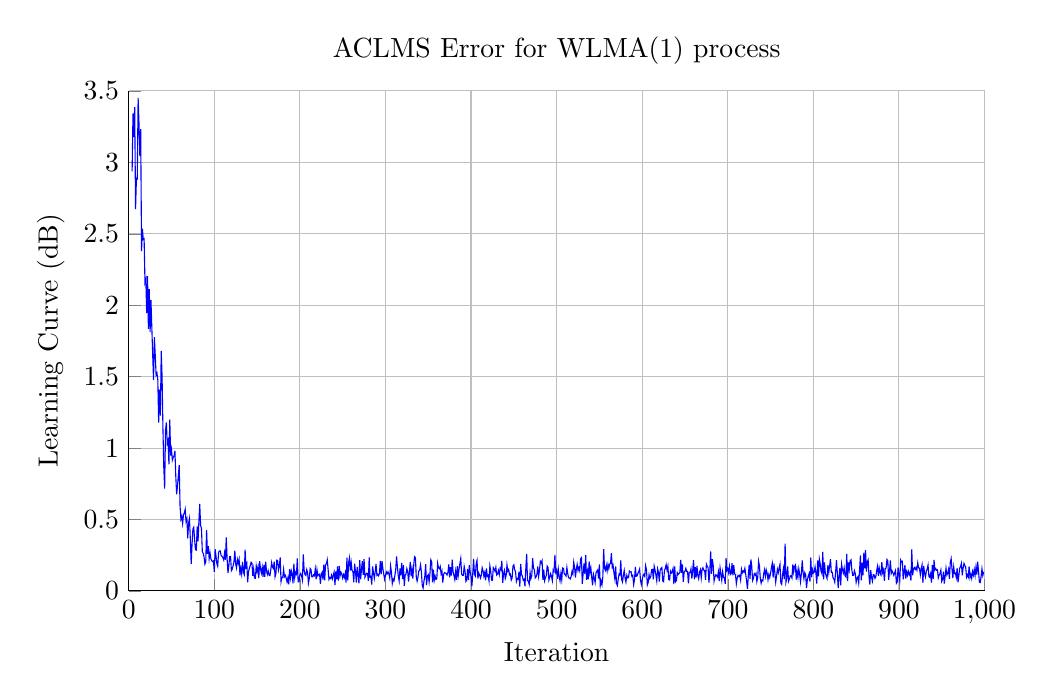 % This file was created by matlab2tikz v0.4.7 (commit 44134c85eb3358c0baa3170d61c6d0937d5641a2) running on MATLAB 8.3.
% Copyright (c) 2008--2014, Nico Schlömer <nico.schloemer@gmail.com>
% All rights reserved.
% Minimal pgfplots version: 1.3
% 
% The latest updates can be retrieved from
%   http://www.mathworks.com/matlabcentral/fileexchange/22022-matlab2tikz
% where you can also make suggestions and rate matlab2tikz.
% 
\begin{tikzpicture}

\begin{axis}[%
width=4.279in,
height=2.5in,
unbounded coords=jump,
scale only axis,
xmin=0,
xmax=1000,
xlabel={Iteration},
xmajorgrids,
ymin=0,
ymax=3.5,
ylabel={Learning Curve (dB)},
ymajorgrids,
title={ACLMS Error for WLMA(1) process},
axis x line*=bottom,
axis y line*=left
]
\addplot [color=blue,solid,forget plot]
  table[row sep=crcr]{1	inf\\
2	inf\\
3	inf\\
4	2.937\\
5	3.342\\
6	3.177\\
7	3.386\\
8	2.673\\
9	2.887\\
10	2.884\\
11	3.451\\
12	3.278\\
13	3.044\\
14	3.233\\
15	2.379\\
16	2.536\\
17	2.46\\
18	2.465\\
19	2.16\\
20	2.182\\
21	1.944\\
22	2.203\\
23	1.835\\
24	2.112\\
25	1.812\\
26	2.035\\
27	1.847\\
28	1.657\\
29	1.477\\
30	1.776\\
31	1.651\\
32	1.511\\
33	1.525\\
34	1.476\\
35	1.178\\
36	1.409\\
37	1.228\\
38	1.681\\
39	1.498\\
40	1.134\\
41	0.863\\
42	0.717\\
43	1.124\\
44	1.18\\
45	1.033\\
46	1.053\\
47	0.886\\
48	1.2\\
49	0.947\\
50	0.991\\
51	0.916\\
52	0.935\\
53	0.944\\
54	0.981\\
55	0.804\\
56	0.677\\
57	0.735\\
58	0.807\\
59	0.881\\
60	0.593\\
61	0.502\\
62	0.523\\
63	0.472\\
64	0.532\\
65	0.546\\
66	0.572\\
67	0.485\\
68	0.504\\
69	0.369\\
70	0.476\\
71	0.507\\
72	0.364\\
73	0.188\\
74	0.325\\
75	0.433\\
76	0.445\\
77	0.359\\
78	0.289\\
79	0.286\\
80	0.452\\
81	0.348\\
82	0.484\\
83	0.609\\
84	0.457\\
85	0.44\\
86	0.276\\
87	0.263\\
88	0.239\\
89	0.188\\
90	0.203\\
91	0.426\\
92	0.26\\
93	0.313\\
94	0.224\\
95	0.266\\
96	0.225\\
97	0.212\\
98	0.205\\
99	0.21\\
100	0.133\\
101	0.292\\
102	0.246\\
103	0.19\\
104	0.172\\
105	0.269\\
106	0.28\\
107	0.28\\
108	0.247\\
109	0.243\\
110	0.234\\
111	0.217\\
112	0.266\\
113	0.218\\
114	0.375\\
115	0.223\\
116	0.126\\
117	0.177\\
118	0.24\\
119	0.241\\
120	0.142\\
121	0.153\\
122	0.177\\
123	0.203\\
124	0.282\\
125	0.188\\
126	0.161\\
127	0.22\\
128	0.194\\
129	0.222\\
130	0.11\\
131	0.157\\
132	0.117\\
133	0.203\\
134	0.133\\
135	0.115\\
136	0.289\\
137	0.168\\
138	0.19\\
139	0.061\\
140	0.136\\
141	0.157\\
142	0.178\\
143	0.201\\
144	0.195\\
145	0.105\\
146	0.154\\
147	0.091\\
148	0.088\\
149	0.175\\
150	0.137\\
151	0.167\\
152	0.09\\
153	0.208\\
154	0.155\\
155	0.125\\
156	0.165\\
157	0.098\\
158	0.183\\
159	0.099\\
160	0.205\\
161	0.14\\
162	0.115\\
163	0.14\\
164	0.11\\
165	0.107\\
166	0.149\\
167	0.198\\
168	0.168\\
169	0.157\\
170	0.205\\
171	0.099\\
172	0.12\\
173	0.215\\
174	0.213\\
175	0.146\\
176	0.172\\
177	0.235\\
178	0.065\\
179	0.096\\
180	0.094\\
181	0.152\\
182	0.099\\
183	0.109\\
184	0.09\\
185	0.063\\
186	0.091\\
187	0.047\\
188	0.153\\
189	0.092\\
190	0.141\\
191	0.115\\
192	0.054\\
193	0.191\\
194	0.093\\
195	0.131\\
196	0.119\\
197	0.227\\
198	0.064\\
199	0.064\\
200	0.112\\
201	0.123\\
202	0.105\\
203	0.076\\
204	0.255\\
205	0.146\\
206	0.114\\
207	0.108\\
208	0.149\\
209	0.13\\
210	0.054\\
211	0.087\\
212	0.157\\
213	0.149\\
214	0.098\\
215	0.098\\
216	0.113\\
217	0.107\\
218	0.154\\
219	0.082\\
220	0.149\\
221	0.106\\
222	0.116\\
223	0.118\\
224	0.05\\
225	0.117\\
226	0.13\\
227	0.079\\
228	0.184\\
229	0.075\\
230	0.183\\
231	0.191\\
232	0.218\\
233	0.15\\
234	0.08\\
235	0.093\\
236	0.087\\
237	0.11\\
238	0.085\\
239	0.111\\
240	0.132\\
241	0.041\\
242	0.137\\
243	0.081\\
244	0.171\\
245	0.073\\
246	0.175\\
247	0.106\\
248	0.13\\
249	0.118\\
250	0.09\\
251	0.114\\
252	0.094\\
253	0.124\\
254	0.059\\
255	0.233\\
256	0.074\\
257	0.199\\
258	0.232\\
259	0.143\\
260	0.198\\
261	0.143\\
262	0.135\\
263	0.061\\
264	0.191\\
265	0.135\\
266	0.059\\
267	0.168\\
268	0.117\\
269	0.053\\
270	0.216\\
271	0.081\\
272	0.152\\
273	0.209\\
274	0.113\\
275	0.223\\
276	0.096\\
277	0.11\\
278	0.124\\
279	0.123\\
280	0.07\\
281	0.234\\
282	0.095\\
283	0.1\\
284	0.045\\
285	0.172\\
286	0.125\\
287	0.088\\
288	0.134\\
289	0.189\\
290	0.109\\
291	0.116\\
292	0.106\\
293	0.124\\
294	0.211\\
295	0.117\\
296	0.208\\
297	0.155\\
298	0.119\\
299	0.081\\
300	0.107\\
301	0.133\\
302	0.119\\
303	0.134\\
304	0.12\\
305	0.091\\
306	0.175\\
307	0.13\\
308	0.052\\
309	0.083\\
310	0.072\\
311	0.107\\
312	0.15\\
313	0.241\\
314	0.164\\
315	0.106\\
316	0.07\\
317	0.158\\
318	0.109\\
319	0.197\\
320	0.085\\
321	0.18\\
322	0.035\\
323	0.11\\
324	0.118\\
325	0.156\\
326	0.134\\
327	0.066\\
328	0.134\\
329	0.203\\
330	0.103\\
331	0.153\\
332	0.086\\
333	0.178\\
334	0.24\\
335	0.233\\
336	0.099\\
337	0.069\\
338	0.098\\
339	0.141\\
340	0.148\\
341	0.182\\
342	0.131\\
343	0.041\\
344	0.02\\
345	0.068\\
346	0.105\\
347	0.188\\
348	0.041\\
349	0.104\\
350	0.114\\
351	0.063\\
352	0.122\\
353	0.218\\
354	0.205\\
355	0.06\\
356	0.149\\
357	0.074\\
358	0.104\\
359	0.081\\
360	0.085\\
361	0.194\\
362	0.162\\
363	0.155\\
364	0.171\\
365	0.121\\
366	0.14\\
367	0.058\\
368	0.116\\
369	0.128\\
370	0.126\\
371	0.123\\
372	0.112\\
373	0.129\\
374	0.186\\
375	0.096\\
376	0.167\\
377	0.107\\
378	0.219\\
379	0.136\\
380	0.11\\
381	0.08\\
382	0.137\\
383	0.077\\
384	0.174\\
385	0.107\\
386	0.151\\
387	0.192\\
388	0.227\\
389	0.118\\
390	0.109\\
391	0.109\\
392	0.171\\
393	0.139\\
394	0.067\\
395	0.077\\
396	0.154\\
397	0.076\\
398	0.18\\
399	0.13\\
400	0.103\\
401	0.033\\
402	0.121\\
403	0.225\\
404	0.117\\
405	0.105\\
406	0.189\\
407	0.214\\
408	0.086\\
409	0.125\\
410	0.112\\
411	0.09\\
412	0.11\\
413	0.162\\
414	0.142\\
415	0.104\\
416	0.129\\
417	0.075\\
418	0.157\\
419	0.103\\
420	0.109\\
421	0.071\\
422	0.176\\
423	0.139\\
424	0.076\\
425	0.074\\
426	0.163\\
427	0.153\\
428	0.138\\
429	0.165\\
430	0.112\\
431	0.119\\
432	0.143\\
433	0.113\\
434	0.159\\
435	0.149\\
436	0.211\\
437	0.056\\
438	0.121\\
439	0.144\\
440	0.087\\
441	0.106\\
442	0.182\\
443	0.138\\
444	0.149\\
445	0.113\\
446	0.118\\
447	0.076\\
448	0.09\\
449	0.174\\
450	0.183\\
451	0.149\\
452	0.135\\
453	0.066\\
454	0.086\\
455	0.082\\
456	0.134\\
457	0.031\\
458	0.19\\
459	0.115\\
460	0.104\\
461	0.075\\
462	0.081\\
463	0.033\\
464	0.155\\
465	0.26\\
466	0.072\\
467	0.069\\
468	0.046\\
469	0.129\\
470	0.087\\
471	0.107\\
472	0.229\\
473	0.159\\
474	0.147\\
475	0.091\\
476	0.099\\
477	0.117\\
478	0.171\\
479	0.103\\
480	0.145\\
481	0.207\\
482	0.196\\
483	0.211\\
484	0.077\\
485	0.149\\
486	0.072\\
487	0.094\\
488	0.109\\
489	0.174\\
490	0.164\\
491	0.076\\
492	0.096\\
493	0.121\\
494	0.101\\
495	0.071\\
496	0.148\\
497	0.139\\
498	0.252\\
499	0.13\\
500	0.146\\
501	0.085\\
502	0.151\\
503	0.101\\
504	0.07\\
505	0.123\\
506	0.078\\
507	0.161\\
508	0.158\\
509	0.119\\
510	0.114\\
511	0.104\\
512	0.164\\
513	0.12\\
514	0.092\\
515	0.091\\
516	0.084\\
517	0.102\\
518	0.137\\
519	0.119\\
520	0.201\\
521	0.164\\
522	0.094\\
523	0.152\\
524	0.186\\
525	0.142\\
526	0.164\\
527	0.141\\
528	0.225\\
529	0.233\\
530	0.05\\
531	0.12\\
532	0.193\\
533	0.118\\
534	0.251\\
535	0.077\\
536	0.135\\
537	0.082\\
538	0.206\\
539	0.129\\
540	0.161\\
541	0.097\\
542	0.039\\
543	0.117\\
544	0.091\\
545	0.059\\
546	0.127\\
547	0.138\\
548	0.147\\
549	0.087\\
550	0.185\\
551	0.036\\
552	0.07\\
553	0.043\\
554	0.099\\
555	0.293\\
556	0.157\\
557	0.144\\
558	0.179\\
559	0.139\\
560	0.186\\
561	0.156\\
562	0.188\\
563	0.192\\
564	0.265\\
565	0.165\\
566	0.18\\
567	0.126\\
568	0.085\\
569	0.171\\
570	0.053\\
571	0.038\\
572	0.083\\
573	0.119\\
574	0.112\\
575	0.214\\
576	0.079\\
577	0.062\\
578	0.111\\
579	0.144\\
580	0.091\\
581	0.062\\
582	0.109\\
583	0.091\\
584	0.093\\
585	0.139\\
586	0.133\\
587	0.134\\
588	0.102\\
589	0.109\\
590	0.045\\
591	0.077\\
592	0.169\\
593	0.103\\
594	0.105\\
595	0.124\\
596	0.135\\
597	0.154\\
598	0.076\\
599	0.045\\
600	0.08\\
601	0.106\\
602	0.116\\
603	0.102\\
604	0.177\\
605	0.149\\
606	0.042\\
607	0.059\\
608	0.113\\
609	0.088\\
610	0.1\\
611	0.149\\
612	0.151\\
613	0.082\\
614	0.174\\
615	0.147\\
616	0.112\\
617	0.071\\
618	0.154\\
619	0.13\\
620	0.066\\
621	0.144\\
622	0.159\\
623	0.164\\
624	0.07\\
625	0.065\\
626	0.143\\
627	0.157\\
628	0.184\\
629	0.147\\
630	0.174\\
631	0.08\\
632	0.077\\
633	0.139\\
634	0.125\\
635	0.135\\
636	0.157\\
637	0.048\\
638	0.172\\
639	0.064\\
640	0.072\\
641	0.128\\
642	0.115\\
643	0.122\\
644	0.13\\
645	0.218\\
646	0.127\\
647	0.186\\
648	0.063\\
649	0.131\\
650	0.138\\
651	0.158\\
652	0.135\\
653	0.137\\
654	0.053\\
655	0.129\\
656	0.129\\
657	0.155\\
658	0.087\\
659	0.141\\
660	0.216\\
661	0.082\\
662	0.167\\
663	0.094\\
664	0.176\\
665	0.108\\
666	0.085\\
667	0.132\\
668	0.149\\
669	0.091\\
670	0.152\\
671	0.163\\
672	0.145\\
673	0.143\\
674	0.077\\
675	0.188\\
676	0.173\\
677	0.163\\
678	0.058\\
679	0.138\\
680	0.277\\
681	0.12\\
682	0.222\\
683	0.176\\
684	0.07\\
685	0.097\\
686	0.113\\
687	0.107\\
688	0.097\\
689	0.134\\
690	0.069\\
691	0.162\\
692	0.12\\
693	0.075\\
694	0.135\\
695	0.097\\
696	0.092\\
697	0.05\\
698	0.23\\
699	0.144\\
700	0.156\\
701	0.127\\
702	0.171\\
703	0.115\\
704	0.122\\
705	0.195\\
706	0.109\\
707	0.181\\
708	0.119\\
709	0.115\\
710	0.05\\
711	0.089\\
712	0.109\\
713	0.102\\
714	0.11\\
715	0.076\\
716	0.152\\
717	0.126\\
718	0.14\\
719	0.132\\
720	0.158\\
721	0.115\\
722	0.067\\
723	0.014\\
724	0.109\\
725	0.184\\
726	0.085\\
727	0.221\\
728	0.174\\
729	0.073\\
730	0.089\\
731	0.121\\
732	0.112\\
733	0.124\\
734	0.066\\
735	0.095\\
736	0.208\\
737	0.175\\
738	0.088\\
739	0.054\\
740	0.076\\
741	0.071\\
742	0.121\\
743	0.149\\
744	0.103\\
745	0.147\\
746	0.124\\
747	0.078\\
748	0.116\\
749	0.094\\
750	0.122\\
751	0.164\\
752	0.193\\
753	0.094\\
754	0.191\\
755	0.127\\
756	0.061\\
757	0.104\\
758	0.152\\
759	0.128\\
760	0.161\\
761	0.187\\
762	0.057\\
763	0.046\\
764	0.113\\
765	0.155\\
766	0.083\\
767	0.332\\
768	0.062\\
769	0.091\\
770	0.171\\
771	0.067\\
772	0.083\\
773	0.105\\
774	0.107\\
775	0.091\\
776	0.185\\
777	0.132\\
778	0.172\\
779	0.182\\
780	0.079\\
781	0.141\\
782	0.096\\
783	0.155\\
784	0.115\\
785	0.064\\
786	0.122\\
787	0.214\\
788	0.132\\
789	0.085\\
790	0.128\\
791	0.115\\
792	0.02\\
793	0.08\\
794	0.103\\
795	0.121\\
796	0.066\\
797	0.233\\
798	0.095\\
799	0.149\\
800	0.126\\
801	0.132\\
802	0.169\\
803	0.124\\
804	0.052\\
805	0.214\\
806	0.102\\
807	0.223\\
808	0.189\\
809	0.138\\
810	0.121\\
811	0.274\\
812	0.081\\
813	0.2\\
814	0.124\\
815	0.105\\
816	0.087\\
817	0.181\\
818	0.13\\
819	0.174\\
820	0.223\\
821	0.13\\
822	0.131\\
823	0.092\\
824	0.084\\
825	0.062\\
826	0.131\\
827	0.215\\
828	0.128\\
829	0.02\\
830	0.098\\
831	0.162\\
832	0.039\\
833	0.187\\
834	0.15\\
835	0.126\\
836	0.161\\
837	0.107\\
838	0.099\\
839	0.259\\
840	0.071\\
841	0.199\\
842	0.151\\
843	0.211\\
844	0.218\\
845	0.144\\
846	0.109\\
847	0.11\\
848	0.142\\
849	0.122\\
850	0.061\\
851	0.09\\
852	0.099\\
853	0.055\\
854	0.145\\
855	0.248\\
856	0.074\\
857	0.198\\
858	0.11\\
859	0.268\\
860	0.158\\
861	0.286\\
862	0.136\\
863	0.203\\
864	0.218\\
865	0.105\\
866	0.045\\
867	0.145\\
868	0.096\\
869	0.068\\
870	0.114\\
871	0.112\\
872	0.088\\
873	0.099\\
874	0.144\\
875	0.173\\
876	0.105\\
877	0.16\\
878	0.127\\
879	0.112\\
880	0.202\\
881	0.128\\
882	0.149\\
883	0.071\\
884	0.156\\
885	0.16\\
886	0.22\\
887	0.211\\
888	0.078\\
889	0.141\\
890	0.214\\
891	0.123\\
892	0.14\\
893	0.127\\
894	0.109\\
895	0.127\\
896	0.144\\
897	0.053\\
898	0.063\\
899	0.165\\
900	0.113\\
901	0.076\\
902	0.216\\
903	0.203\\
904	0.207\\
905	0.081\\
906	0.132\\
907	0.18\\
908	0.086\\
909	0.134\\
910	0.109\\
911	0.138\\
912	0.114\\
913	0.129\\
914	0.072\\
915	0.291\\
916	0.109\\
917	0.154\\
918	0.164\\
919	0.15\\
920	0.164\\
921	0.146\\
922	0.197\\
923	0.161\\
924	0.16\\
925	0.112\\
926	0.153\\
927	0.182\\
928	0.057\\
929	0.175\\
930	0.121\\
931	0.097\\
932	0.139\\
933	0.153\\
934	0.181\\
935	0.102\\
936	0.096\\
937	0.12\\
938	0.058\\
939	0.182\\
940	0.083\\
941	0.217\\
942	0.148\\
943	0.157\\
944	0.145\\
945	0.148\\
946	0.092\\
947	0.112\\
948	0.122\\
949	0.147\\
950	0.067\\
951	0.083\\
952	0.135\\
953	0.052\\
954	0.103\\
955	0.159\\
956	0.111\\
957	0.124\\
958	0.151\\
959	0.085\\
960	0.2\\
961	0.226\\
962	0.154\\
963	0.09\\
964	0.168\\
965	0.122\\
966	0.125\\
967	0.095\\
968	0.16\\
969	0.06\\
970	0.107\\
971	0.159\\
972	0.171\\
973	0.193\\
974	0.11\\
975	0.16\\
976	0.193\\
977	0.178\\
978	0.165\\
979	0.097\\
980	0.113\\
981	0.097\\
982	0.172\\
983	0.093\\
984	0.117\\
985	0.088\\
986	0.136\\
987	0.111\\
988	0.15\\
989	0.108\\
990	0.166\\
991	0.115\\
992	0.205\\
993	0.139\\
994	0.062\\
995	0.059\\
996	0.102\\
997	0.155\\
998	0.107\\
999	0.134\\
1000	inf\\
};
\end{axis}
\end{tikzpicture}%